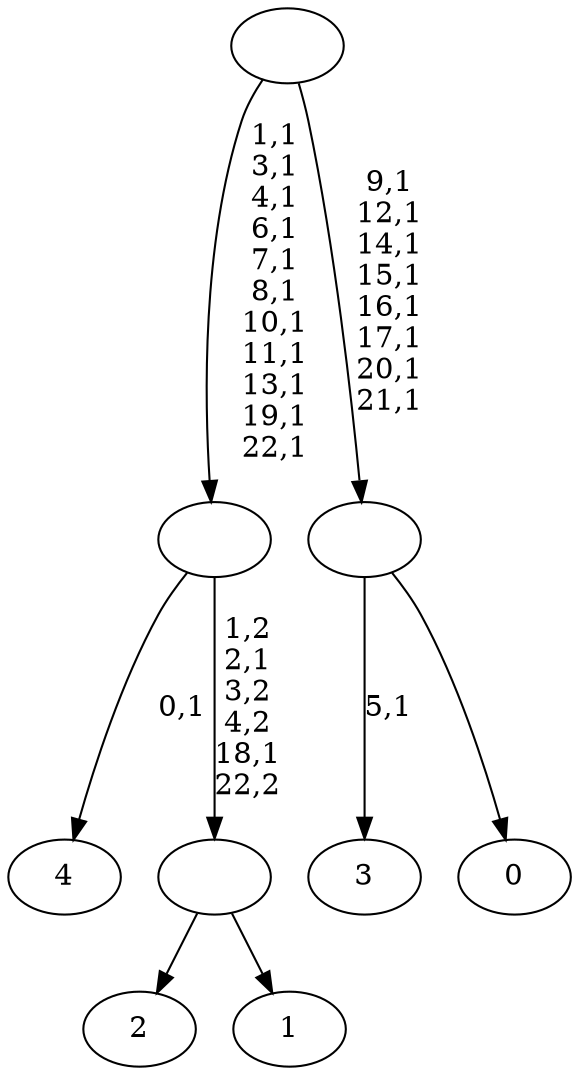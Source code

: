 digraph T {
	28 [label="4"]
	26 [label="3"]
	24 [label="2"]
	23 [label="1"]
	22 [label=""]
	20 [label=""]
	9 [label="0"]
	8 [label=""]
	0 [label=""]
	22 -> 24 [label=""]
	22 -> 23 [label=""]
	20 -> 22 [label="1,2\n2,1\n3,2\n4,2\n18,1\n22,2"]
	20 -> 28 [label="0,1"]
	8 -> 26 [label="5,1"]
	8 -> 9 [label=""]
	0 -> 8 [label="9,1\n12,1\n14,1\n15,1\n16,1\n17,1\n20,1\n21,1"]
	0 -> 20 [label="1,1\n3,1\n4,1\n6,1\n7,1\n8,1\n10,1\n11,1\n13,1\n19,1\n22,1"]
}
